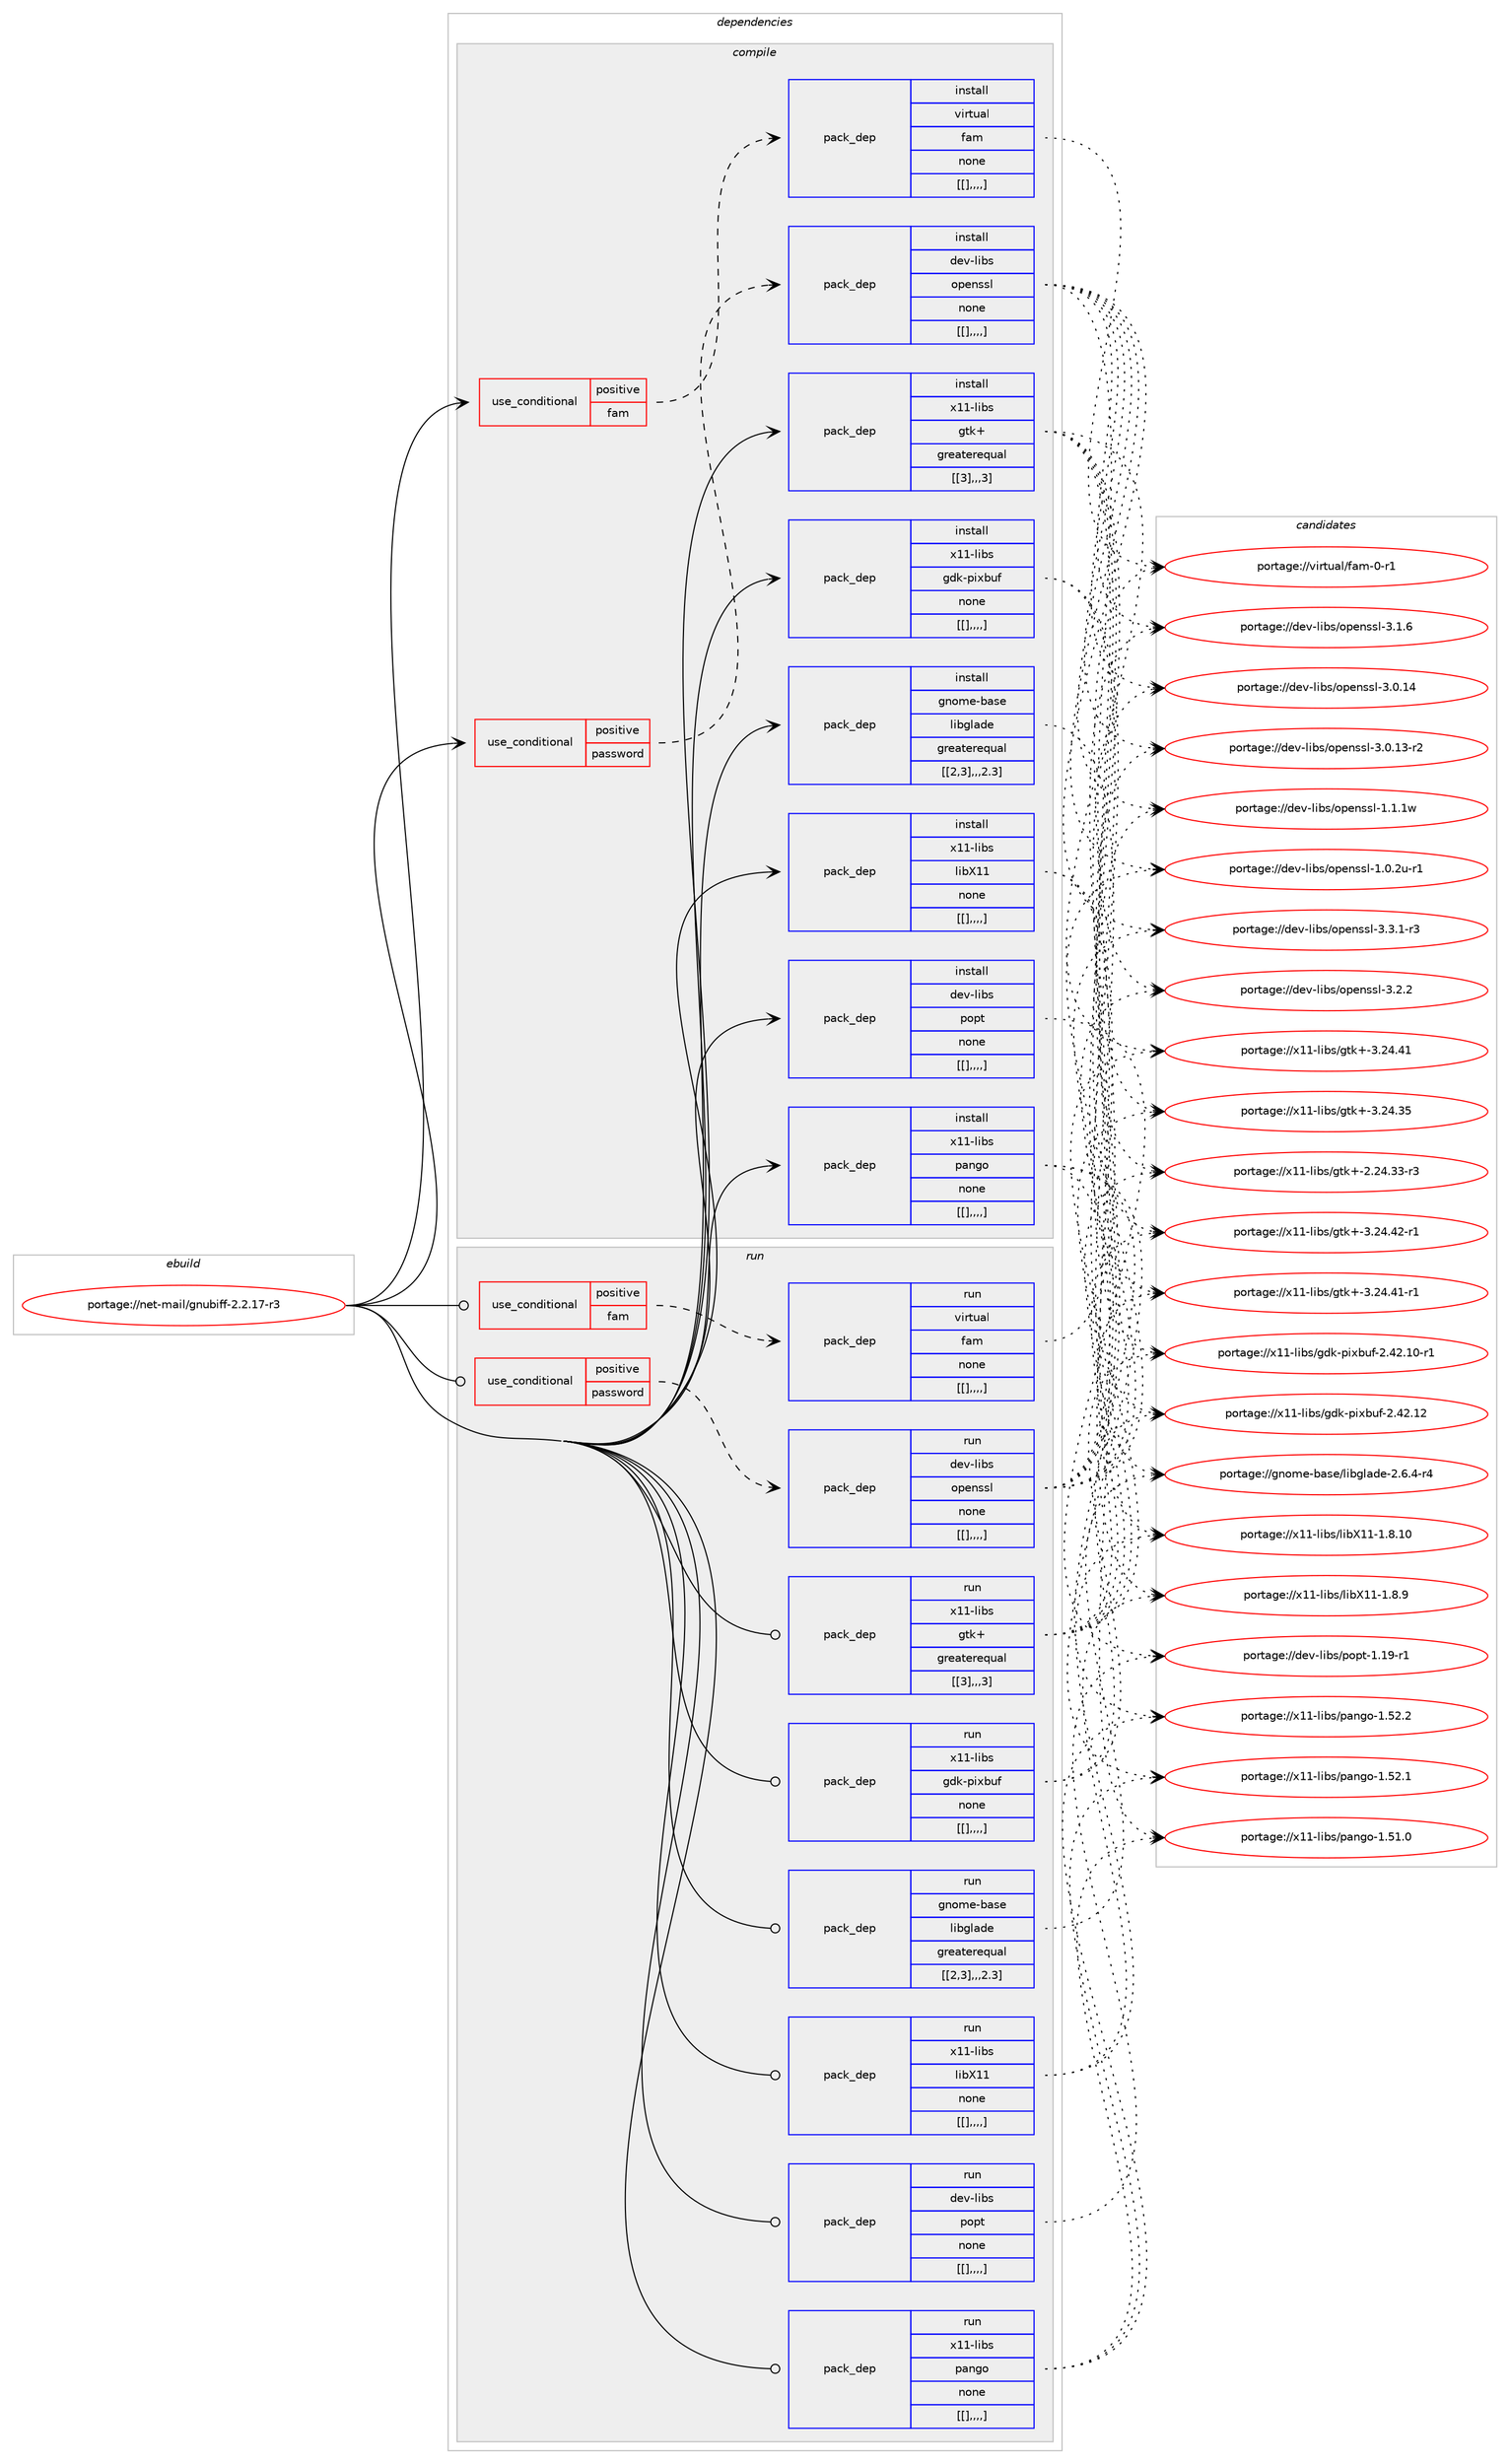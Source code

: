 digraph prolog {

# *************
# Graph options
# *************

newrank=true;
concentrate=true;
compound=true;
graph [rankdir=LR,fontname=Helvetica,fontsize=10,ranksep=1.5];#, ranksep=2.5, nodesep=0.2];
edge  [arrowhead=vee];
node  [fontname=Helvetica,fontsize=10];

# **********
# The ebuild
# **********

subgraph cluster_leftcol {
color=gray;
label=<<i>ebuild</i>>;
id [label="portage://net-mail/gnubiff-2.2.17-r3", color=red, width=4, href="../net-mail/gnubiff-2.2.17-r3.svg"];
}

# ****************
# The dependencies
# ****************

subgraph cluster_midcol {
color=gray;
label=<<i>dependencies</i>>;
subgraph cluster_compile {
fillcolor="#eeeeee";
style=filled;
label=<<i>compile</i>>;
subgraph cond99901 {
dependency382557 [label=<<TABLE BORDER="0" CELLBORDER="1" CELLSPACING="0" CELLPADDING="4"><TR><TD ROWSPAN="3" CELLPADDING="10">use_conditional</TD></TR><TR><TD>positive</TD></TR><TR><TD>fam</TD></TR></TABLE>>, shape=none, color=red];
subgraph pack279831 {
dependency382558 [label=<<TABLE BORDER="0" CELLBORDER="1" CELLSPACING="0" CELLPADDING="4" WIDTH="220"><TR><TD ROWSPAN="6" CELLPADDING="30">pack_dep</TD></TR><TR><TD WIDTH="110">install</TD></TR><TR><TD>virtual</TD></TR><TR><TD>fam</TD></TR><TR><TD>none</TD></TR><TR><TD>[[],,,,]</TD></TR></TABLE>>, shape=none, color=blue];
}
dependency382557:e -> dependency382558:w [weight=20,style="dashed",arrowhead="vee"];
}
id:e -> dependency382557:w [weight=20,style="solid",arrowhead="vee"];
subgraph cond99902 {
dependency382559 [label=<<TABLE BORDER="0" CELLBORDER="1" CELLSPACING="0" CELLPADDING="4"><TR><TD ROWSPAN="3" CELLPADDING="10">use_conditional</TD></TR><TR><TD>positive</TD></TR><TR><TD>password</TD></TR></TABLE>>, shape=none, color=red];
subgraph pack279832 {
dependency382560 [label=<<TABLE BORDER="0" CELLBORDER="1" CELLSPACING="0" CELLPADDING="4" WIDTH="220"><TR><TD ROWSPAN="6" CELLPADDING="30">pack_dep</TD></TR><TR><TD WIDTH="110">install</TD></TR><TR><TD>dev-libs</TD></TR><TR><TD>openssl</TD></TR><TR><TD>none</TD></TR><TR><TD>[[],,,,]</TD></TR></TABLE>>, shape=none, color=blue];
}
dependency382559:e -> dependency382560:w [weight=20,style="dashed",arrowhead="vee"];
}
id:e -> dependency382559:w [weight=20,style="solid",arrowhead="vee"];
subgraph pack279833 {
dependency382561 [label=<<TABLE BORDER="0" CELLBORDER="1" CELLSPACING="0" CELLPADDING="4" WIDTH="220"><TR><TD ROWSPAN="6" CELLPADDING="30">pack_dep</TD></TR><TR><TD WIDTH="110">install</TD></TR><TR><TD>dev-libs</TD></TR><TR><TD>popt</TD></TR><TR><TD>none</TD></TR><TR><TD>[[],,,,]</TD></TR></TABLE>>, shape=none, color=blue];
}
id:e -> dependency382561:w [weight=20,style="solid",arrowhead="vee"];
subgraph pack279834 {
dependency382562 [label=<<TABLE BORDER="0" CELLBORDER="1" CELLSPACING="0" CELLPADDING="4" WIDTH="220"><TR><TD ROWSPAN="6" CELLPADDING="30">pack_dep</TD></TR><TR><TD WIDTH="110">install</TD></TR><TR><TD>gnome-base</TD></TR><TR><TD>libglade</TD></TR><TR><TD>greaterequal</TD></TR><TR><TD>[[2,3],,,2.3]</TD></TR></TABLE>>, shape=none, color=blue];
}
id:e -> dependency382562:w [weight=20,style="solid",arrowhead="vee"];
subgraph pack279835 {
dependency382563 [label=<<TABLE BORDER="0" CELLBORDER="1" CELLSPACING="0" CELLPADDING="4" WIDTH="220"><TR><TD ROWSPAN="6" CELLPADDING="30">pack_dep</TD></TR><TR><TD WIDTH="110">install</TD></TR><TR><TD>x11-libs</TD></TR><TR><TD>gdk-pixbuf</TD></TR><TR><TD>none</TD></TR><TR><TD>[[],,,,]</TD></TR></TABLE>>, shape=none, color=blue];
}
id:e -> dependency382563:w [weight=20,style="solid",arrowhead="vee"];
subgraph pack279836 {
dependency382564 [label=<<TABLE BORDER="0" CELLBORDER="1" CELLSPACING="0" CELLPADDING="4" WIDTH="220"><TR><TD ROWSPAN="6" CELLPADDING="30">pack_dep</TD></TR><TR><TD WIDTH="110">install</TD></TR><TR><TD>x11-libs</TD></TR><TR><TD>gtk+</TD></TR><TR><TD>greaterequal</TD></TR><TR><TD>[[3],,,3]</TD></TR></TABLE>>, shape=none, color=blue];
}
id:e -> dependency382564:w [weight=20,style="solid",arrowhead="vee"];
subgraph pack279837 {
dependency382565 [label=<<TABLE BORDER="0" CELLBORDER="1" CELLSPACING="0" CELLPADDING="4" WIDTH="220"><TR><TD ROWSPAN="6" CELLPADDING="30">pack_dep</TD></TR><TR><TD WIDTH="110">install</TD></TR><TR><TD>x11-libs</TD></TR><TR><TD>libX11</TD></TR><TR><TD>none</TD></TR><TR><TD>[[],,,,]</TD></TR></TABLE>>, shape=none, color=blue];
}
id:e -> dependency382565:w [weight=20,style="solid",arrowhead="vee"];
subgraph pack279838 {
dependency382566 [label=<<TABLE BORDER="0" CELLBORDER="1" CELLSPACING="0" CELLPADDING="4" WIDTH="220"><TR><TD ROWSPAN="6" CELLPADDING="30">pack_dep</TD></TR><TR><TD WIDTH="110">install</TD></TR><TR><TD>x11-libs</TD></TR><TR><TD>pango</TD></TR><TR><TD>none</TD></TR><TR><TD>[[],,,,]</TD></TR></TABLE>>, shape=none, color=blue];
}
id:e -> dependency382566:w [weight=20,style="solid",arrowhead="vee"];
}
subgraph cluster_compileandrun {
fillcolor="#eeeeee";
style=filled;
label=<<i>compile and run</i>>;
}
subgraph cluster_run {
fillcolor="#eeeeee";
style=filled;
label=<<i>run</i>>;
subgraph cond99903 {
dependency382567 [label=<<TABLE BORDER="0" CELLBORDER="1" CELLSPACING="0" CELLPADDING="4"><TR><TD ROWSPAN="3" CELLPADDING="10">use_conditional</TD></TR><TR><TD>positive</TD></TR><TR><TD>fam</TD></TR></TABLE>>, shape=none, color=red];
subgraph pack279839 {
dependency382568 [label=<<TABLE BORDER="0" CELLBORDER="1" CELLSPACING="0" CELLPADDING="4" WIDTH="220"><TR><TD ROWSPAN="6" CELLPADDING="30">pack_dep</TD></TR><TR><TD WIDTH="110">run</TD></TR><TR><TD>virtual</TD></TR><TR><TD>fam</TD></TR><TR><TD>none</TD></TR><TR><TD>[[],,,,]</TD></TR></TABLE>>, shape=none, color=blue];
}
dependency382567:e -> dependency382568:w [weight=20,style="dashed",arrowhead="vee"];
}
id:e -> dependency382567:w [weight=20,style="solid",arrowhead="odot"];
subgraph cond99904 {
dependency382569 [label=<<TABLE BORDER="0" CELLBORDER="1" CELLSPACING="0" CELLPADDING="4"><TR><TD ROWSPAN="3" CELLPADDING="10">use_conditional</TD></TR><TR><TD>positive</TD></TR><TR><TD>password</TD></TR></TABLE>>, shape=none, color=red];
subgraph pack279840 {
dependency382570 [label=<<TABLE BORDER="0" CELLBORDER="1" CELLSPACING="0" CELLPADDING="4" WIDTH="220"><TR><TD ROWSPAN="6" CELLPADDING="30">pack_dep</TD></TR><TR><TD WIDTH="110">run</TD></TR><TR><TD>dev-libs</TD></TR><TR><TD>openssl</TD></TR><TR><TD>none</TD></TR><TR><TD>[[],,,,]</TD></TR></TABLE>>, shape=none, color=blue];
}
dependency382569:e -> dependency382570:w [weight=20,style="dashed",arrowhead="vee"];
}
id:e -> dependency382569:w [weight=20,style="solid",arrowhead="odot"];
subgraph pack279841 {
dependency382571 [label=<<TABLE BORDER="0" CELLBORDER="1" CELLSPACING="0" CELLPADDING="4" WIDTH="220"><TR><TD ROWSPAN="6" CELLPADDING="30">pack_dep</TD></TR><TR><TD WIDTH="110">run</TD></TR><TR><TD>dev-libs</TD></TR><TR><TD>popt</TD></TR><TR><TD>none</TD></TR><TR><TD>[[],,,,]</TD></TR></TABLE>>, shape=none, color=blue];
}
id:e -> dependency382571:w [weight=20,style="solid",arrowhead="odot"];
subgraph pack279842 {
dependency382572 [label=<<TABLE BORDER="0" CELLBORDER="1" CELLSPACING="0" CELLPADDING="4" WIDTH="220"><TR><TD ROWSPAN="6" CELLPADDING="30">pack_dep</TD></TR><TR><TD WIDTH="110">run</TD></TR><TR><TD>gnome-base</TD></TR><TR><TD>libglade</TD></TR><TR><TD>greaterequal</TD></TR><TR><TD>[[2,3],,,2.3]</TD></TR></TABLE>>, shape=none, color=blue];
}
id:e -> dependency382572:w [weight=20,style="solid",arrowhead="odot"];
subgraph pack279843 {
dependency382573 [label=<<TABLE BORDER="0" CELLBORDER="1" CELLSPACING="0" CELLPADDING="4" WIDTH="220"><TR><TD ROWSPAN="6" CELLPADDING="30">pack_dep</TD></TR><TR><TD WIDTH="110">run</TD></TR><TR><TD>x11-libs</TD></TR><TR><TD>gdk-pixbuf</TD></TR><TR><TD>none</TD></TR><TR><TD>[[],,,,]</TD></TR></TABLE>>, shape=none, color=blue];
}
id:e -> dependency382573:w [weight=20,style="solid",arrowhead="odot"];
subgraph pack279844 {
dependency382574 [label=<<TABLE BORDER="0" CELLBORDER="1" CELLSPACING="0" CELLPADDING="4" WIDTH="220"><TR><TD ROWSPAN="6" CELLPADDING="30">pack_dep</TD></TR><TR><TD WIDTH="110">run</TD></TR><TR><TD>x11-libs</TD></TR><TR><TD>gtk+</TD></TR><TR><TD>greaterequal</TD></TR><TR><TD>[[3],,,3]</TD></TR></TABLE>>, shape=none, color=blue];
}
id:e -> dependency382574:w [weight=20,style="solid",arrowhead="odot"];
subgraph pack279845 {
dependency382575 [label=<<TABLE BORDER="0" CELLBORDER="1" CELLSPACING="0" CELLPADDING="4" WIDTH="220"><TR><TD ROWSPAN="6" CELLPADDING="30">pack_dep</TD></TR><TR><TD WIDTH="110">run</TD></TR><TR><TD>x11-libs</TD></TR><TR><TD>libX11</TD></TR><TR><TD>none</TD></TR><TR><TD>[[],,,,]</TD></TR></TABLE>>, shape=none, color=blue];
}
id:e -> dependency382575:w [weight=20,style="solid",arrowhead="odot"];
subgraph pack279846 {
dependency382576 [label=<<TABLE BORDER="0" CELLBORDER="1" CELLSPACING="0" CELLPADDING="4" WIDTH="220"><TR><TD ROWSPAN="6" CELLPADDING="30">pack_dep</TD></TR><TR><TD WIDTH="110">run</TD></TR><TR><TD>x11-libs</TD></TR><TR><TD>pango</TD></TR><TR><TD>none</TD></TR><TR><TD>[[],,,,]</TD></TR></TABLE>>, shape=none, color=blue];
}
id:e -> dependency382576:w [weight=20,style="solid",arrowhead="odot"];
}
}

# **************
# The candidates
# **************

subgraph cluster_choices {
rank=same;
color=gray;
label=<<i>candidates</i>>;

subgraph choice279831 {
color=black;
nodesep=1;
choice11810511411611797108471029710945484511449 [label="portage://virtual/fam-0-r1", color=red, width=4,href="../virtual/fam-0-r1.svg"];
dependency382558:e -> choice11810511411611797108471029710945484511449:w [style=dotted,weight="100"];
}
subgraph choice279832 {
color=black;
nodesep=1;
choice1001011184510810598115471111121011101151151084551465146494511451 [label="portage://dev-libs/openssl-3.3.1-r3", color=red, width=4,href="../dev-libs/openssl-3.3.1-r3.svg"];
choice100101118451081059811547111112101110115115108455146504650 [label="portage://dev-libs/openssl-3.2.2", color=red, width=4,href="../dev-libs/openssl-3.2.2.svg"];
choice100101118451081059811547111112101110115115108455146494654 [label="portage://dev-libs/openssl-3.1.6", color=red, width=4,href="../dev-libs/openssl-3.1.6.svg"];
choice10010111845108105981154711111210111011511510845514648464952 [label="portage://dev-libs/openssl-3.0.14", color=red, width=4,href="../dev-libs/openssl-3.0.14.svg"];
choice100101118451081059811547111112101110115115108455146484649514511450 [label="portage://dev-libs/openssl-3.0.13-r2", color=red, width=4,href="../dev-libs/openssl-3.0.13-r2.svg"];
choice100101118451081059811547111112101110115115108454946494649119 [label="portage://dev-libs/openssl-1.1.1w", color=red, width=4,href="../dev-libs/openssl-1.1.1w.svg"];
choice1001011184510810598115471111121011101151151084549464846501174511449 [label="portage://dev-libs/openssl-1.0.2u-r1", color=red, width=4,href="../dev-libs/openssl-1.0.2u-r1.svg"];
dependency382560:e -> choice1001011184510810598115471111121011101151151084551465146494511451:w [style=dotted,weight="100"];
dependency382560:e -> choice100101118451081059811547111112101110115115108455146504650:w [style=dotted,weight="100"];
dependency382560:e -> choice100101118451081059811547111112101110115115108455146494654:w [style=dotted,weight="100"];
dependency382560:e -> choice10010111845108105981154711111210111011511510845514648464952:w [style=dotted,weight="100"];
dependency382560:e -> choice100101118451081059811547111112101110115115108455146484649514511450:w [style=dotted,weight="100"];
dependency382560:e -> choice100101118451081059811547111112101110115115108454946494649119:w [style=dotted,weight="100"];
dependency382560:e -> choice1001011184510810598115471111121011101151151084549464846501174511449:w [style=dotted,weight="100"];
}
subgraph choice279833 {
color=black;
nodesep=1;
choice10010111845108105981154711211111211645494649574511449 [label="portage://dev-libs/popt-1.19-r1", color=red, width=4,href="../dev-libs/popt-1.19-r1.svg"];
dependency382561:e -> choice10010111845108105981154711211111211645494649574511449:w [style=dotted,weight="100"];
}
subgraph choice279834 {
color=black;
nodesep=1;
choice1031101111091014598971151014710810598103108971001014550465446524511452 [label="portage://gnome-base/libglade-2.6.4-r4", color=red, width=4,href="../gnome-base/libglade-2.6.4-r4.svg"];
dependency382562:e -> choice1031101111091014598971151014710810598103108971001014550465446524511452:w [style=dotted,weight="100"];
}
subgraph choice279835 {
color=black;
nodesep=1;
choice120494945108105981154710310010745112105120981171024550465250464950 [label="portage://x11-libs/gdk-pixbuf-2.42.12", color=red, width=4,href="../x11-libs/gdk-pixbuf-2.42.12.svg"];
choice1204949451081059811547103100107451121051209811710245504652504649484511449 [label="portage://x11-libs/gdk-pixbuf-2.42.10-r1", color=red, width=4,href="../x11-libs/gdk-pixbuf-2.42.10-r1.svg"];
dependency382563:e -> choice120494945108105981154710310010745112105120981171024550465250464950:w [style=dotted,weight="100"];
dependency382563:e -> choice1204949451081059811547103100107451121051209811710245504652504649484511449:w [style=dotted,weight="100"];
}
subgraph choice279836 {
color=black;
nodesep=1;
choice12049494510810598115471031161074345514650524652504511449 [label="portage://x11-libs/gtk+-3.24.42-r1", color=red, width=4,href="../x11-libs/gtk+-3.24.42-r1.svg"];
choice12049494510810598115471031161074345514650524652494511449 [label="portage://x11-libs/gtk+-3.24.41-r1", color=red, width=4,href="../x11-libs/gtk+-3.24.41-r1.svg"];
choice1204949451081059811547103116107434551465052465249 [label="portage://x11-libs/gtk+-3.24.41", color=red, width=4,href="../x11-libs/gtk+-3.24.41.svg"];
choice1204949451081059811547103116107434551465052465153 [label="portage://x11-libs/gtk+-3.24.35", color=red, width=4,href="../x11-libs/gtk+-3.24.35.svg"];
choice12049494510810598115471031161074345504650524651514511451 [label="portage://x11-libs/gtk+-2.24.33-r3", color=red, width=4,href="../x11-libs/gtk+-2.24.33-r3.svg"];
dependency382564:e -> choice12049494510810598115471031161074345514650524652504511449:w [style=dotted,weight="100"];
dependency382564:e -> choice12049494510810598115471031161074345514650524652494511449:w [style=dotted,weight="100"];
dependency382564:e -> choice1204949451081059811547103116107434551465052465249:w [style=dotted,weight="100"];
dependency382564:e -> choice1204949451081059811547103116107434551465052465153:w [style=dotted,weight="100"];
dependency382564:e -> choice12049494510810598115471031161074345504650524651514511451:w [style=dotted,weight="100"];
}
subgraph choice279837 {
color=black;
nodesep=1;
choice12049494510810598115471081059888494945494656464948 [label="portage://x11-libs/libX11-1.8.10", color=red, width=4,href="../x11-libs/libX11-1.8.10.svg"];
choice120494945108105981154710810598884949454946564657 [label="portage://x11-libs/libX11-1.8.9", color=red, width=4,href="../x11-libs/libX11-1.8.9.svg"];
dependency382565:e -> choice12049494510810598115471081059888494945494656464948:w [style=dotted,weight="100"];
dependency382565:e -> choice120494945108105981154710810598884949454946564657:w [style=dotted,weight="100"];
}
subgraph choice279838 {
color=black;
nodesep=1;
choice12049494510810598115471129711010311145494653504650 [label="portage://x11-libs/pango-1.52.2", color=red, width=4,href="../x11-libs/pango-1.52.2.svg"];
choice12049494510810598115471129711010311145494653504649 [label="portage://x11-libs/pango-1.52.1", color=red, width=4,href="../x11-libs/pango-1.52.1.svg"];
choice12049494510810598115471129711010311145494653494648 [label="portage://x11-libs/pango-1.51.0", color=red, width=4,href="../x11-libs/pango-1.51.0.svg"];
dependency382566:e -> choice12049494510810598115471129711010311145494653504650:w [style=dotted,weight="100"];
dependency382566:e -> choice12049494510810598115471129711010311145494653504649:w [style=dotted,weight="100"];
dependency382566:e -> choice12049494510810598115471129711010311145494653494648:w [style=dotted,weight="100"];
}
subgraph choice279839 {
color=black;
nodesep=1;
choice11810511411611797108471029710945484511449 [label="portage://virtual/fam-0-r1", color=red, width=4,href="../virtual/fam-0-r1.svg"];
dependency382568:e -> choice11810511411611797108471029710945484511449:w [style=dotted,weight="100"];
}
subgraph choice279840 {
color=black;
nodesep=1;
choice1001011184510810598115471111121011101151151084551465146494511451 [label="portage://dev-libs/openssl-3.3.1-r3", color=red, width=4,href="../dev-libs/openssl-3.3.1-r3.svg"];
choice100101118451081059811547111112101110115115108455146504650 [label="portage://dev-libs/openssl-3.2.2", color=red, width=4,href="../dev-libs/openssl-3.2.2.svg"];
choice100101118451081059811547111112101110115115108455146494654 [label="portage://dev-libs/openssl-3.1.6", color=red, width=4,href="../dev-libs/openssl-3.1.6.svg"];
choice10010111845108105981154711111210111011511510845514648464952 [label="portage://dev-libs/openssl-3.0.14", color=red, width=4,href="../dev-libs/openssl-3.0.14.svg"];
choice100101118451081059811547111112101110115115108455146484649514511450 [label="portage://dev-libs/openssl-3.0.13-r2", color=red, width=4,href="../dev-libs/openssl-3.0.13-r2.svg"];
choice100101118451081059811547111112101110115115108454946494649119 [label="portage://dev-libs/openssl-1.1.1w", color=red, width=4,href="../dev-libs/openssl-1.1.1w.svg"];
choice1001011184510810598115471111121011101151151084549464846501174511449 [label="portage://dev-libs/openssl-1.0.2u-r1", color=red, width=4,href="../dev-libs/openssl-1.0.2u-r1.svg"];
dependency382570:e -> choice1001011184510810598115471111121011101151151084551465146494511451:w [style=dotted,weight="100"];
dependency382570:e -> choice100101118451081059811547111112101110115115108455146504650:w [style=dotted,weight="100"];
dependency382570:e -> choice100101118451081059811547111112101110115115108455146494654:w [style=dotted,weight="100"];
dependency382570:e -> choice10010111845108105981154711111210111011511510845514648464952:w [style=dotted,weight="100"];
dependency382570:e -> choice100101118451081059811547111112101110115115108455146484649514511450:w [style=dotted,weight="100"];
dependency382570:e -> choice100101118451081059811547111112101110115115108454946494649119:w [style=dotted,weight="100"];
dependency382570:e -> choice1001011184510810598115471111121011101151151084549464846501174511449:w [style=dotted,weight="100"];
}
subgraph choice279841 {
color=black;
nodesep=1;
choice10010111845108105981154711211111211645494649574511449 [label="portage://dev-libs/popt-1.19-r1", color=red, width=4,href="../dev-libs/popt-1.19-r1.svg"];
dependency382571:e -> choice10010111845108105981154711211111211645494649574511449:w [style=dotted,weight="100"];
}
subgraph choice279842 {
color=black;
nodesep=1;
choice1031101111091014598971151014710810598103108971001014550465446524511452 [label="portage://gnome-base/libglade-2.6.4-r4", color=red, width=4,href="../gnome-base/libglade-2.6.4-r4.svg"];
dependency382572:e -> choice1031101111091014598971151014710810598103108971001014550465446524511452:w [style=dotted,weight="100"];
}
subgraph choice279843 {
color=black;
nodesep=1;
choice120494945108105981154710310010745112105120981171024550465250464950 [label="portage://x11-libs/gdk-pixbuf-2.42.12", color=red, width=4,href="../x11-libs/gdk-pixbuf-2.42.12.svg"];
choice1204949451081059811547103100107451121051209811710245504652504649484511449 [label="portage://x11-libs/gdk-pixbuf-2.42.10-r1", color=red, width=4,href="../x11-libs/gdk-pixbuf-2.42.10-r1.svg"];
dependency382573:e -> choice120494945108105981154710310010745112105120981171024550465250464950:w [style=dotted,weight="100"];
dependency382573:e -> choice1204949451081059811547103100107451121051209811710245504652504649484511449:w [style=dotted,weight="100"];
}
subgraph choice279844 {
color=black;
nodesep=1;
choice12049494510810598115471031161074345514650524652504511449 [label="portage://x11-libs/gtk+-3.24.42-r1", color=red, width=4,href="../x11-libs/gtk+-3.24.42-r1.svg"];
choice12049494510810598115471031161074345514650524652494511449 [label="portage://x11-libs/gtk+-3.24.41-r1", color=red, width=4,href="../x11-libs/gtk+-3.24.41-r1.svg"];
choice1204949451081059811547103116107434551465052465249 [label="portage://x11-libs/gtk+-3.24.41", color=red, width=4,href="../x11-libs/gtk+-3.24.41.svg"];
choice1204949451081059811547103116107434551465052465153 [label="portage://x11-libs/gtk+-3.24.35", color=red, width=4,href="../x11-libs/gtk+-3.24.35.svg"];
choice12049494510810598115471031161074345504650524651514511451 [label="portage://x11-libs/gtk+-2.24.33-r3", color=red, width=4,href="../x11-libs/gtk+-2.24.33-r3.svg"];
dependency382574:e -> choice12049494510810598115471031161074345514650524652504511449:w [style=dotted,weight="100"];
dependency382574:e -> choice12049494510810598115471031161074345514650524652494511449:w [style=dotted,weight="100"];
dependency382574:e -> choice1204949451081059811547103116107434551465052465249:w [style=dotted,weight="100"];
dependency382574:e -> choice1204949451081059811547103116107434551465052465153:w [style=dotted,weight="100"];
dependency382574:e -> choice12049494510810598115471031161074345504650524651514511451:w [style=dotted,weight="100"];
}
subgraph choice279845 {
color=black;
nodesep=1;
choice12049494510810598115471081059888494945494656464948 [label="portage://x11-libs/libX11-1.8.10", color=red, width=4,href="../x11-libs/libX11-1.8.10.svg"];
choice120494945108105981154710810598884949454946564657 [label="portage://x11-libs/libX11-1.8.9", color=red, width=4,href="../x11-libs/libX11-1.8.9.svg"];
dependency382575:e -> choice12049494510810598115471081059888494945494656464948:w [style=dotted,weight="100"];
dependency382575:e -> choice120494945108105981154710810598884949454946564657:w [style=dotted,weight="100"];
}
subgraph choice279846 {
color=black;
nodesep=1;
choice12049494510810598115471129711010311145494653504650 [label="portage://x11-libs/pango-1.52.2", color=red, width=4,href="../x11-libs/pango-1.52.2.svg"];
choice12049494510810598115471129711010311145494653504649 [label="portage://x11-libs/pango-1.52.1", color=red, width=4,href="../x11-libs/pango-1.52.1.svg"];
choice12049494510810598115471129711010311145494653494648 [label="portage://x11-libs/pango-1.51.0", color=red, width=4,href="../x11-libs/pango-1.51.0.svg"];
dependency382576:e -> choice12049494510810598115471129711010311145494653504650:w [style=dotted,weight="100"];
dependency382576:e -> choice12049494510810598115471129711010311145494653504649:w [style=dotted,weight="100"];
dependency382576:e -> choice12049494510810598115471129711010311145494653494648:w [style=dotted,weight="100"];
}
}

}
